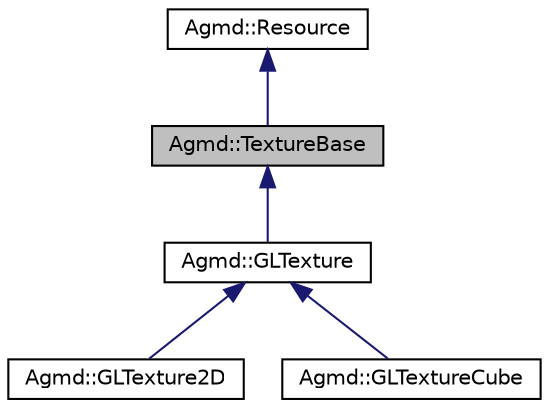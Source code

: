digraph "Agmd::TextureBase"
{
  edge [fontname="Helvetica",fontsize="10",labelfontname="Helvetica",labelfontsize="10"];
  node [fontname="Helvetica",fontsize="10",shape=record];
  Node1 [label="Agmd::TextureBase",height=0.2,width=0.4,color="black", fillcolor="grey75", style="filled" fontcolor="black"];
  Node2 -> Node1 [dir="back",color="midnightblue",fontsize="10",style="solid"];
  Node2 [label="Agmd::Resource",height=0.2,width=0.4,color="black", fillcolor="white", style="filled",URL="$class_agmd_1_1_resource.html"];
  Node1 -> Node3 [dir="back",color="midnightblue",fontsize="10",style="solid"];
  Node3 [label="Agmd::GLTexture",height=0.2,width=0.4,color="black", fillcolor="white", style="filled",URL="$class_agmd_1_1_g_l_texture.html"];
  Node3 -> Node4 [dir="back",color="midnightblue",fontsize="10",style="solid"];
  Node4 [label="Agmd::GLTexture2D",height=0.2,width=0.4,color="black", fillcolor="white", style="filled",URL="$class_agmd_1_1_g_l_texture2_d.html"];
  Node3 -> Node5 [dir="back",color="midnightblue",fontsize="10",style="solid"];
  Node5 [label="Agmd::GLTextureCube",height=0.2,width=0.4,color="black", fillcolor="white", style="filled",URL="$class_agmd_1_1_g_l_texture_cube.html"];
}
